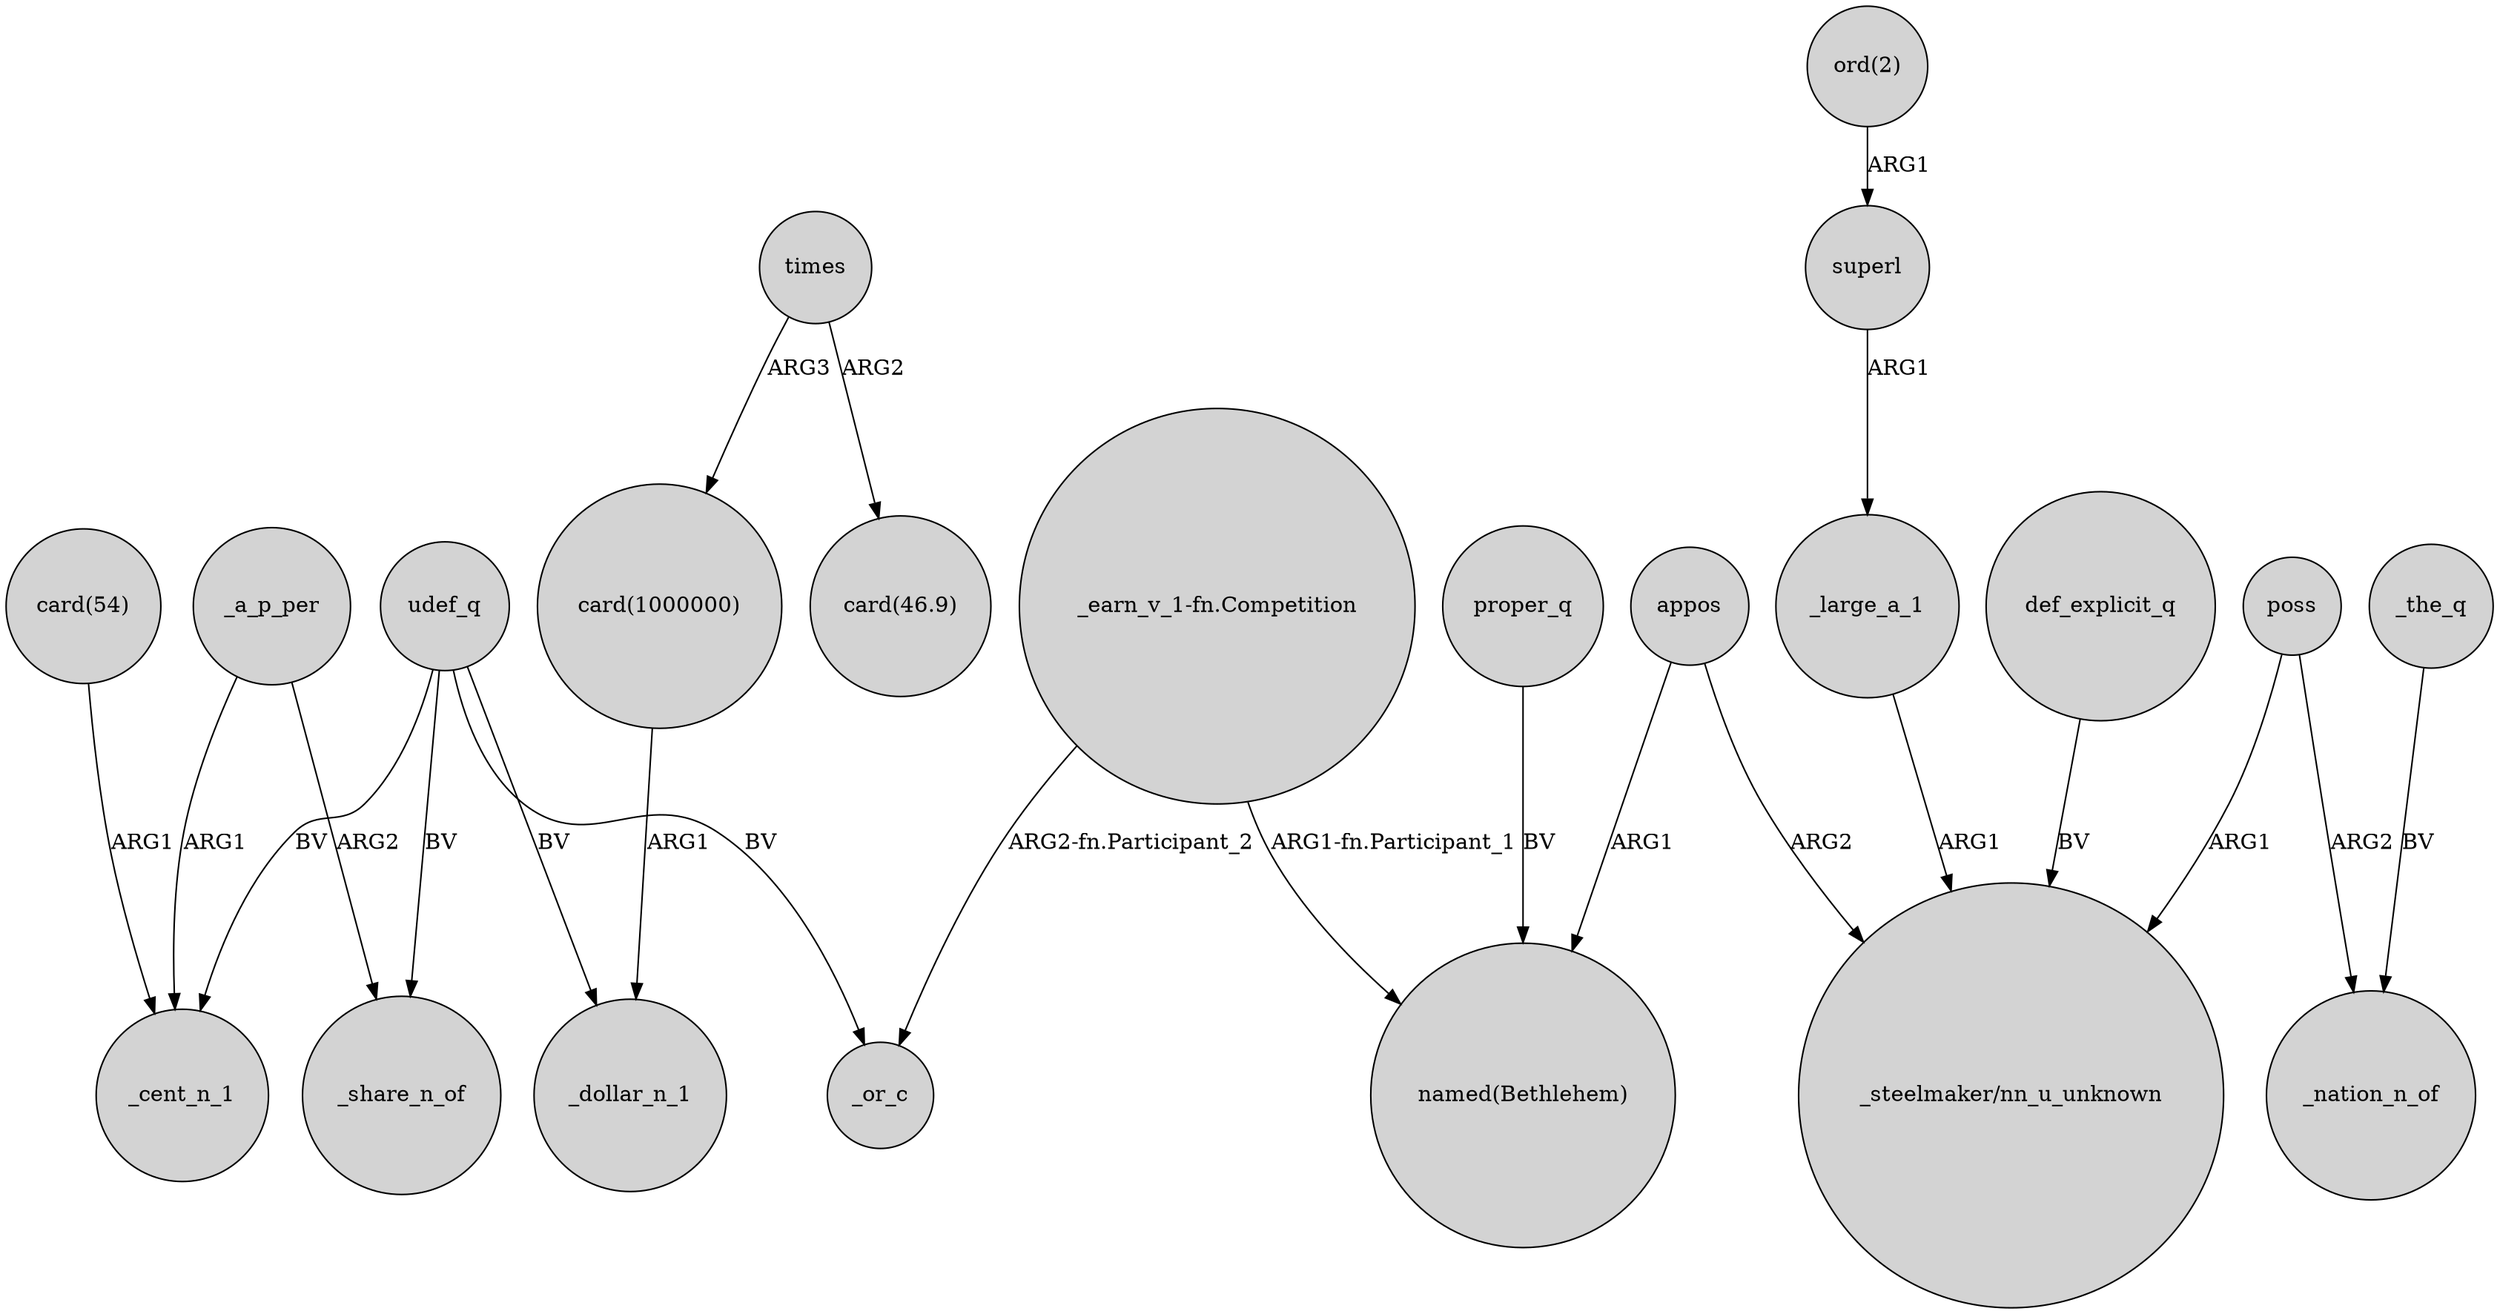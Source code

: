 digraph {
	node [shape=circle style=filled]
	"card(54)" -> _cent_n_1 [label=ARG1]
	def_explicit_q -> "_steelmaker/nn_u_unknown" [label=BV]
	_a_p_per -> _cent_n_1 [label=ARG1]
	_the_q -> _nation_n_of [label=BV]
	_large_a_1 -> "_steelmaker/nn_u_unknown" [label=ARG1]
	poss -> "_steelmaker/nn_u_unknown" [label=ARG1]
	times -> "card(1000000)" [label=ARG3]
	"_earn_v_1-fn.Competition" -> "named(Bethlehem)" [label="ARG1-fn.Participant_1"]
	appos -> "_steelmaker/nn_u_unknown" [label=ARG2]
	udef_q -> _cent_n_1 [label=BV]
	udef_q -> _or_c [label=BV]
	times -> "card(46.9)" [label=ARG2]
	_a_p_per -> _share_n_of [label=ARG2]
	"ord(2)" -> superl [label=ARG1]
	udef_q -> _share_n_of [label=BV]
	poss -> _nation_n_of [label=ARG2]
	udef_q -> _dollar_n_1 [label=BV]
	appos -> "named(Bethlehem)" [label=ARG1]
	"_earn_v_1-fn.Competition" -> _or_c [label="ARG2-fn.Participant_2"]
	"card(1000000)" -> _dollar_n_1 [label=ARG1]
	proper_q -> "named(Bethlehem)" [label=BV]
	superl -> _large_a_1 [label=ARG1]
}
